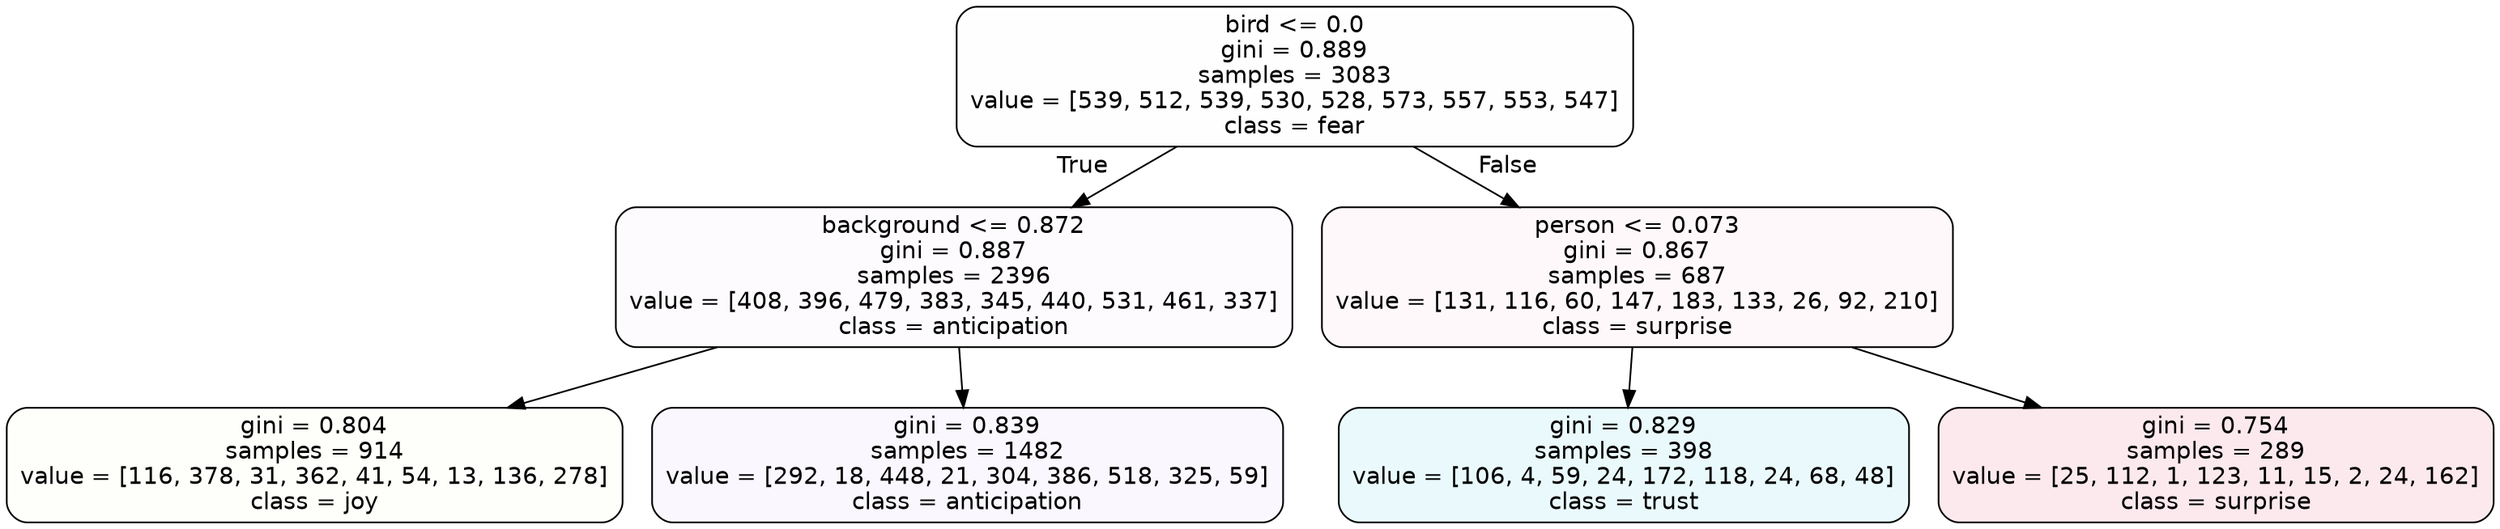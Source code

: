 digraph Tree {
node [shape=box, style="filled, rounded", color="black", fontname=helvetica] ;
edge [fontname=helvetica] ;
0 [label="bird <= 0.0\ngini = 0.889\nsamples = 3083\nvalue = [539, 512, 539, 530, 528, 573, 557, 553, 547]\nclass = fear", fillcolor="#3964e501"] ;
1 [label="background <= 0.872\ngini = 0.887\nsamples = 2396\nvalue = [408, 396, 479, 383, 345, 440, 531, 461, 337]\nclass = anticipation", fillcolor="#8139e504"] ;
0 -> 1 [labeldistance=2.5, labelangle=45, headlabel="True"] ;
2 [label="gini = 0.804\nsamples = 914\nvalue = [116, 378, 31, 362, 41, 54, 13, 136, 278]\nclass = joy", fillcolor="#d7e53904"] ;
1 -> 2 ;
3 [label="gini = 0.839\nsamples = 1482\nvalue = [292, 18, 448, 21, 304, 386, 518, 325, 59]\nclass = anticipation", fillcolor="#8139e509"] ;
1 -> 3 ;
4 [label="person <= 0.073\ngini = 0.867\nsamples = 687\nvalue = [131, 116, 60, 147, 183, 133, 26, 92, 210]\nclass = surprise", fillcolor="#e5396408"] ;
0 -> 4 [labeldistance=2.5, labelangle=-45, headlabel="False"] ;
5 [label="gini = 0.829\nsamples = 398\nvalue = [106, 4, 59, 24, 172, 118, 24, 68, 48]\nclass = trust", fillcolor="#39d7e51b"] ;
4 -> 5 ;
6 [label="gini = 0.754\nsamples = 289\nvalue = [25, 112, 1, 123, 11, 15, 2, 24, 162]\nclass = surprise", fillcolor="#e539641c"] ;
4 -> 6 ;
}